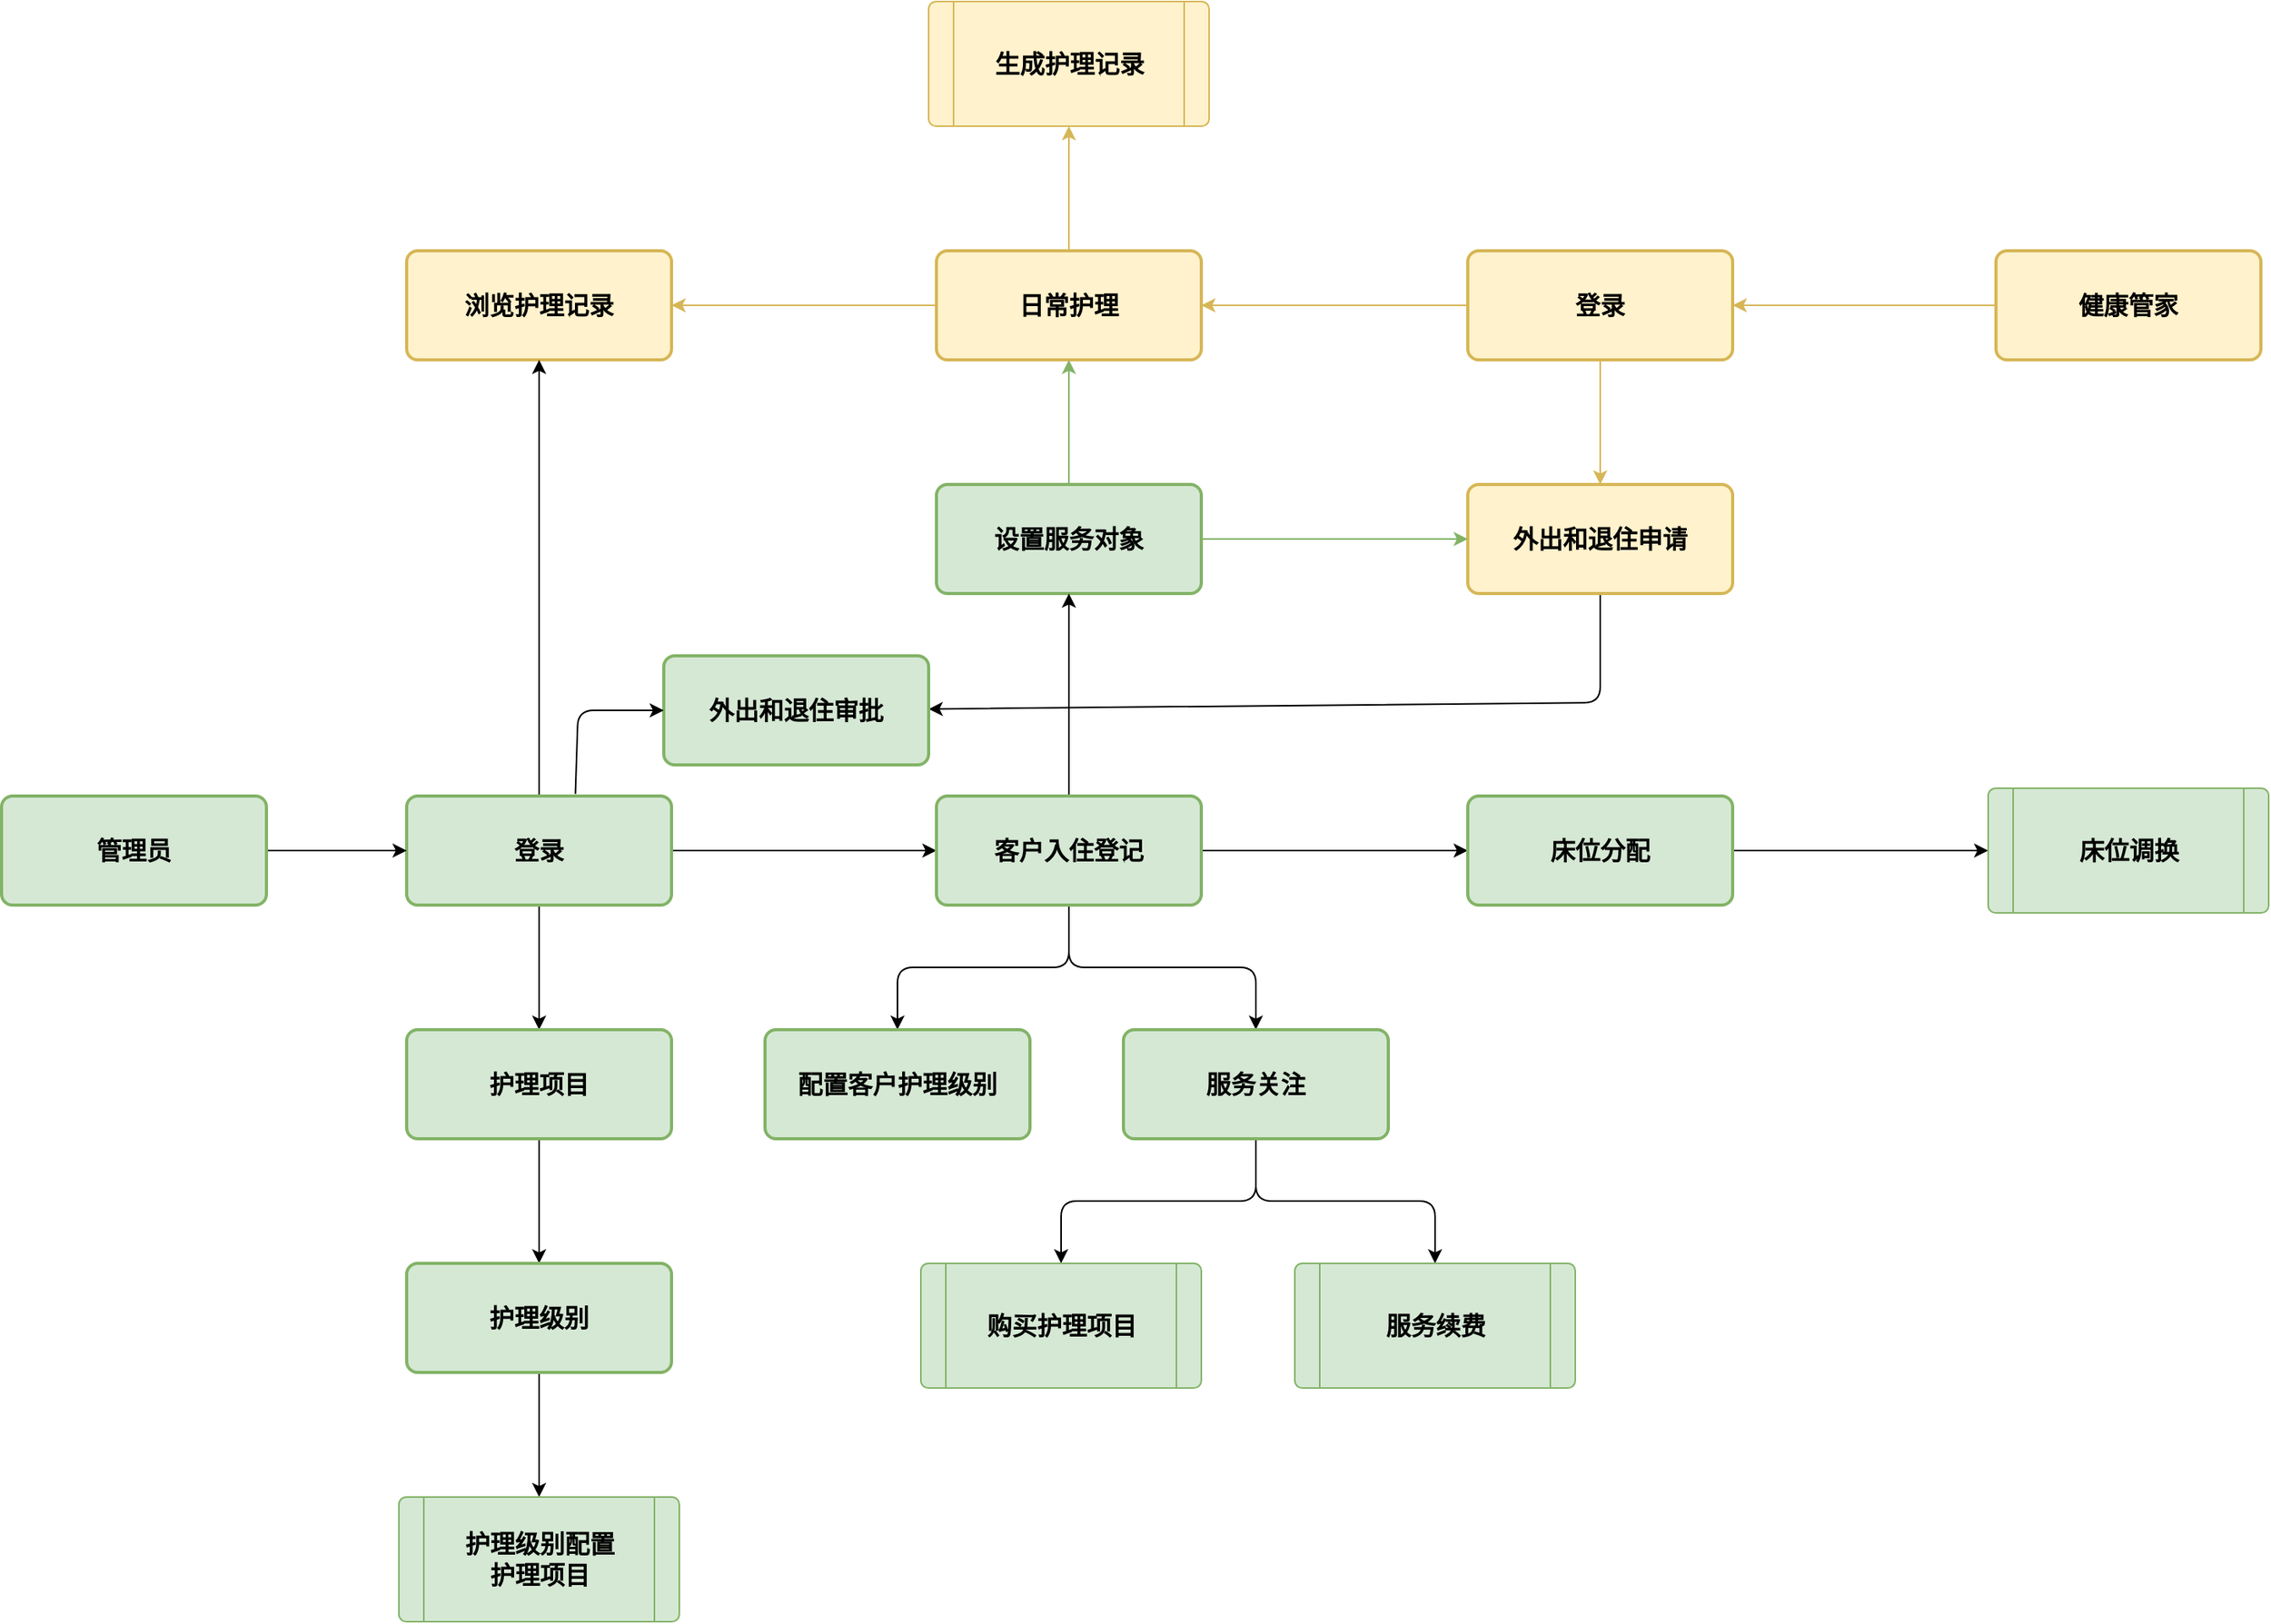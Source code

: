 <mxfile>
    <diagram id="1bw9hVAkKMjzhXOqXtpa" name="第 1 页">
        <mxGraphModel dx="1780" dy="1120" grid="1" gridSize="10" guides="1" tooltips="1" connect="1" arrows="1" fold="1" page="1" pageScale="1" pageWidth="827" pageHeight="1169" math="0" shadow="0">
            <root>
                <mxCell id="0"/>
                <mxCell id="1" parent="0"/>
                <mxCell id="2" value="浏览护理记录" style="rounded=1;whiteSpace=wrap;html=1;absoluteArcSize=1;arcSize=14;strokeWidth=2;fontSize=16;fontStyle=1;fillColor=#fff2cc;strokeColor=#d6b656;" vertex="1" parent="1">
                    <mxGeometry x="390" y="210" width="170" height="70" as="geometry"/>
                </mxCell>
                <mxCell id="33" style="edgeStyle=none;html=1;exitX=0.5;exitY=1;exitDx=0;exitDy=0;fontStyle=1;fontSize=16;" edge="1" parent="1" source="3" target="19">
                    <mxGeometry relative="1" as="geometry">
                        <mxPoint x="1155.429" y="460" as="targetPoint"/>
                        <Array as="points">
                            <mxPoint x="1156" y="500"/>
                        </Array>
                    </mxGeometry>
                </mxCell>
                <mxCell id="3" value="外出和退住申请" style="rounded=1;whiteSpace=wrap;html=1;absoluteArcSize=1;arcSize=14;strokeWidth=2;fontSize=16;fontStyle=1;fillColor=#fff2cc;strokeColor=#d6b656;" vertex="1" parent="1">
                    <mxGeometry x="1071" y="360" width="170" height="70" as="geometry"/>
                </mxCell>
                <mxCell id="14" style="edgeStyle=none;html=1;fillColor=#fff2cc;strokeColor=#d6b656;fontStyle=1;fontSize=16;" edge="1" parent="1" source="4" target="5">
                    <mxGeometry relative="1" as="geometry"/>
                </mxCell>
                <mxCell id="4" value="健康管家" style="rounded=1;whiteSpace=wrap;html=1;absoluteArcSize=1;arcSize=14;strokeWidth=2;fontSize=16;fontStyle=1;fillColor=#fff2cc;strokeColor=#d6b656;" vertex="1" parent="1">
                    <mxGeometry x="1410" y="210" width="170" height="70" as="geometry"/>
                </mxCell>
                <mxCell id="13" style="edgeStyle=none;html=1;fillColor=#fff2cc;strokeColor=#d6b656;fontStyle=1;fontSize=16;" edge="1" parent="1" source="5" target="6">
                    <mxGeometry relative="1" as="geometry"/>
                </mxCell>
                <mxCell id="15" style="edgeStyle=none;html=1;fillColor=#fff2cc;strokeColor=#d6b656;fontStyle=1;fontSize=16;" edge="1" parent="1" source="5" target="3">
                    <mxGeometry relative="1" as="geometry"/>
                </mxCell>
                <mxCell id="5" value="登录" style="rounded=1;whiteSpace=wrap;html=1;absoluteArcSize=1;arcSize=14;strokeWidth=2;fontSize=16;fontStyle=1;fillColor=#fff2cc;strokeColor=#d6b656;" vertex="1" parent="1">
                    <mxGeometry x="1071" y="210" width="170" height="70" as="geometry"/>
                </mxCell>
                <mxCell id="10" style="edgeStyle=none;html=1;entryX=0.5;entryY=1;entryDx=0;entryDy=0;fillColor=#fff2cc;strokeColor=#d6b656;fontStyle=1;fontSize=16;" edge="1" parent="1" source="6" target="7">
                    <mxGeometry relative="1" as="geometry"/>
                </mxCell>
                <mxCell id="11" style="edgeStyle=none;html=1;fillColor=#fff2cc;strokeColor=#d6b656;fontStyle=1;fontSize=16;" edge="1" parent="1" source="6" target="2">
                    <mxGeometry relative="1" as="geometry"/>
                </mxCell>
                <mxCell id="6" value="日常护理" style="rounded=1;whiteSpace=wrap;html=1;absoluteArcSize=1;arcSize=14;strokeWidth=2;fontSize=16;fontStyle=1;fillColor=#fff2cc;strokeColor=#d6b656;" vertex="1" parent="1">
                    <mxGeometry x="730" y="210" width="170" height="70" as="geometry"/>
                </mxCell>
                <mxCell id="7" value="&lt;font&gt;&lt;span&gt;生成护理记录&lt;/span&gt;&lt;/font&gt;" style="verticalLabelPosition=middle;verticalAlign=middle;html=1;shape=process;whiteSpace=wrap;rounded=1;size=0.087;arcSize=6;fillColor=#fff2cc;strokeColor=#d6b656;labelPosition=center;align=center;fontStyle=1;fontSize=16;" vertex="1" parent="1">
                    <mxGeometry x="725" y="50" width="180" height="80" as="geometry"/>
                </mxCell>
                <mxCell id="17" style="edgeStyle=none;html=1;fillColor=#d5e8d4;strokeColor=#82b366;fontStyle=1;fontSize=16;" edge="1" parent="1" source="16" target="3">
                    <mxGeometry relative="1" as="geometry"/>
                </mxCell>
                <mxCell id="18" style="edgeStyle=none;html=1;fillColor=#d5e8d4;strokeColor=#82b366;fontStyle=1;fontSize=16;" edge="1" parent="1" source="16" target="6">
                    <mxGeometry relative="1" as="geometry"/>
                </mxCell>
                <mxCell id="16" value="设置服务对象" style="rounded=1;whiteSpace=wrap;html=1;absoluteArcSize=1;arcSize=14;strokeWidth=2;fontSize=16;fontStyle=1;fillColor=#d5e8d4;strokeColor=#82b366;" vertex="1" parent="1">
                    <mxGeometry x="730" y="360" width="170" height="70" as="geometry"/>
                </mxCell>
                <mxCell id="19" value="&lt;div&gt;&lt;font color=&quot;#000000&quot;&gt;外出和退住审&lt;/font&gt;&lt;span style=&quot;background-color: transparent;&quot;&gt;批&lt;/span&gt;&lt;/div&gt;" style="rounded=1;whiteSpace=wrap;html=1;absoluteArcSize=1;arcSize=14;strokeWidth=2;fontSize=16;fontStyle=1;fillColor=#d5e8d4;strokeColor=#82b366;" vertex="1" parent="1">
                    <mxGeometry x="555" y="470" width="170" height="70" as="geometry"/>
                </mxCell>
                <mxCell id="34" style="edgeStyle=none;html=1;exitX=0.637;exitY=-0.02;exitDx=0;exitDy=0;exitPerimeter=0;fontStyle=1;fontSize=16;" edge="1" parent="1" source="20" target="19">
                    <mxGeometry relative="1" as="geometry">
                        <Array as="points">
                            <mxPoint x="500" y="505"/>
                        </Array>
                    </mxGeometry>
                </mxCell>
                <mxCell id="35" style="edgeStyle=none;html=1;fontStyle=1;fontSize=16;" edge="1" parent="1" source="20" target="2">
                    <mxGeometry relative="1" as="geometry"/>
                </mxCell>
                <mxCell id="37" style="edgeStyle=none;html=1;fontStyle=1;fontSize=16;" edge="1" parent="1" source="20" target="21">
                    <mxGeometry relative="1" as="geometry"/>
                </mxCell>
                <mxCell id="42" style="edgeStyle=none;html=1;fontStyle=1;fontSize=16;" edge="1" parent="1" source="20" target="25">
                    <mxGeometry relative="1" as="geometry"/>
                </mxCell>
                <mxCell id="20" value="登录" style="rounded=1;whiteSpace=wrap;html=1;absoluteArcSize=1;arcSize=14;strokeWidth=2;fontSize=16;fontStyle=1;fillColor=#d5e8d4;strokeColor=#82b366;" vertex="1" parent="1">
                    <mxGeometry x="390" y="560" width="170" height="70" as="geometry"/>
                </mxCell>
                <mxCell id="32" style="edgeStyle=none;html=1;entryX=0.5;entryY=1;entryDx=0;entryDy=0;fontStyle=1;fontSize=16;" edge="1" parent="1" source="21" target="16">
                    <mxGeometry relative="1" as="geometry"/>
                </mxCell>
                <mxCell id="38" style="edgeStyle=none;html=1;fontStyle=1;fontSize=16;" edge="1" parent="1" source="21" target="22">
                    <mxGeometry relative="1" as="geometry"/>
                </mxCell>
                <mxCell id="40" style="edgeStyle=none;html=1;fontStyle=1;fontSize=16;" edge="1" parent="1" source="21" target="26">
                    <mxGeometry relative="1" as="geometry">
                        <Array as="points">
                            <mxPoint x="815" y="670"/>
                            <mxPoint x="705" y="670"/>
                        </Array>
                    </mxGeometry>
                </mxCell>
                <mxCell id="41" style="edgeStyle=none;html=1;fontStyle=1;fontSize=16;" edge="1" parent="1" source="21" target="27">
                    <mxGeometry relative="1" as="geometry">
                        <Array as="points">
                            <mxPoint x="815" y="670"/>
                            <mxPoint x="935" y="670"/>
                        </Array>
                    </mxGeometry>
                </mxCell>
                <mxCell id="21" value="客户入住登记" style="rounded=1;whiteSpace=wrap;html=1;absoluteArcSize=1;arcSize=14;strokeWidth=2;fontSize=16;fontStyle=1;fillColor=#d5e8d4;strokeColor=#82b366;" vertex="1" parent="1">
                    <mxGeometry x="730" y="560" width="170" height="70" as="geometry"/>
                </mxCell>
                <mxCell id="39" style="edgeStyle=none;html=1;fontStyle=1;fontSize=16;" edge="1" parent="1" source="22" target="23">
                    <mxGeometry relative="1" as="geometry"/>
                </mxCell>
                <mxCell id="22" value="床位分配" style="rounded=1;whiteSpace=wrap;html=1;absoluteArcSize=1;arcSize=14;strokeWidth=2;fontSize=16;fontStyle=1;fillColor=#d5e8d4;strokeColor=#82b366;" vertex="1" parent="1">
                    <mxGeometry x="1071" y="560" width="170" height="70" as="geometry"/>
                </mxCell>
                <mxCell id="23" value="&lt;font&gt;&lt;span&gt;床位调换&lt;/span&gt;&lt;/font&gt;" style="verticalLabelPosition=middle;verticalAlign=middle;html=1;shape=process;whiteSpace=wrap;rounded=1;size=0.087;arcSize=6;fillColor=#d5e8d4;strokeColor=#82b366;labelPosition=center;align=center;fontStyle=1;fontSize=16;" vertex="1" parent="1">
                    <mxGeometry x="1405" y="555" width="180" height="80" as="geometry"/>
                </mxCell>
                <mxCell id="36" style="edgeStyle=none;html=1;fontStyle=1;fontSize=16;" edge="1" parent="1" source="24" target="20">
                    <mxGeometry relative="1" as="geometry"/>
                </mxCell>
                <mxCell id="24" value="管理员" style="rounded=1;whiteSpace=wrap;html=1;absoluteArcSize=1;arcSize=14;strokeWidth=2;fontSize=16;fontStyle=1;fillColor=#d5e8d4;strokeColor=#82b366;" vertex="1" parent="1">
                    <mxGeometry x="130" y="560" width="170" height="70" as="geometry"/>
                </mxCell>
                <mxCell id="43" style="edgeStyle=none;html=1;fontStyle=1;fontSize=16;" edge="1" parent="1" source="25" target="30">
                    <mxGeometry relative="1" as="geometry"/>
                </mxCell>
                <mxCell id="25" value="护理项目" style="rounded=1;whiteSpace=wrap;html=1;absoluteArcSize=1;arcSize=14;strokeWidth=2;fontSize=16;fontStyle=1;fillColor=#d5e8d4;strokeColor=#82b366;" vertex="1" parent="1">
                    <mxGeometry x="390" y="710" width="170" height="70" as="geometry"/>
                </mxCell>
                <mxCell id="26" value="配置客户护理级别" style="rounded=1;whiteSpace=wrap;html=1;absoluteArcSize=1;arcSize=14;strokeWidth=2;fontSize=16;fontStyle=1;fillColor=#d5e8d4;strokeColor=#82b366;" vertex="1" parent="1">
                    <mxGeometry x="620" y="710" width="170" height="70" as="geometry"/>
                </mxCell>
                <mxCell id="45" style="edgeStyle=none;html=1;fontStyle=1;fontSize=16;" edge="1" parent="1" source="27" target="28">
                    <mxGeometry relative="1" as="geometry">
                        <Array as="points">
                            <mxPoint x="935" y="820"/>
                            <mxPoint x="810" y="820"/>
                        </Array>
                    </mxGeometry>
                </mxCell>
                <mxCell id="46" style="edgeStyle=none;html=1;fontStyle=1;fontSize=16;" edge="1" parent="1" source="27" target="47">
                    <mxGeometry relative="1" as="geometry">
                        <mxPoint x="1045" y="860" as="targetPoint"/>
                        <Array as="points">
                            <mxPoint x="935" y="820"/>
                            <mxPoint x="1050" y="820"/>
                        </Array>
                    </mxGeometry>
                </mxCell>
                <mxCell id="27" value="服务关注" style="rounded=1;whiteSpace=wrap;html=1;absoluteArcSize=1;arcSize=14;strokeWidth=2;fontSize=16;fontStyle=1;fillColor=#d5e8d4;strokeColor=#82b366;" vertex="1" parent="1">
                    <mxGeometry x="850" y="710" width="170" height="70" as="geometry"/>
                </mxCell>
                <mxCell id="28" value="&lt;font&gt;&lt;span&gt;购买护理项目&lt;/span&gt;&lt;/font&gt;" style="verticalLabelPosition=middle;verticalAlign=middle;html=1;shape=process;whiteSpace=wrap;rounded=1;size=0.087;arcSize=6;fillColor=#d5e8d4;strokeColor=#82b366;labelPosition=center;align=center;fontStyle=1;fontSize=16;" vertex="1" parent="1">
                    <mxGeometry x="720" y="860" width="180" height="80" as="geometry"/>
                </mxCell>
                <mxCell id="44" style="edgeStyle=none;html=1;fontStyle=1;fontSize=16;" edge="1" parent="1" source="30" target="31">
                    <mxGeometry relative="1" as="geometry"/>
                </mxCell>
                <mxCell id="30" value="护理级别" style="rounded=1;whiteSpace=wrap;html=1;absoluteArcSize=1;arcSize=14;strokeWidth=2;fontSize=16;fontStyle=1;fillColor=#d5e8d4;strokeColor=#82b366;" vertex="1" parent="1">
                    <mxGeometry x="390" y="860" width="170" height="70" as="geometry"/>
                </mxCell>
                <mxCell id="31" value="&lt;font&gt;&lt;span&gt;护理级别配置&lt;/span&gt;&lt;/font&gt;&lt;div&gt;&lt;font&gt;&lt;span&gt;护理项目&lt;/span&gt;&lt;/font&gt;&lt;/div&gt;" style="verticalLabelPosition=middle;verticalAlign=middle;html=1;shape=process;whiteSpace=wrap;rounded=1;size=0.087;arcSize=6;fillColor=#d5e8d4;strokeColor=#82b366;labelPosition=center;align=center;fontStyle=1;fontSize=16;" vertex="1" parent="1">
                    <mxGeometry x="385" y="1010" width="180" height="80" as="geometry"/>
                </mxCell>
                <mxCell id="47" value="服务续费" style="verticalLabelPosition=middle;verticalAlign=middle;html=1;shape=process;whiteSpace=wrap;rounded=1;size=0.087;arcSize=6;fillColor=#d5e8d4;strokeColor=#82b366;labelPosition=center;align=center;fontStyle=1;fontSize=16;" vertex="1" parent="1">
                    <mxGeometry x="960" y="860" width="180" height="80" as="geometry"/>
                </mxCell>
            </root>
        </mxGraphModel>
    </diagram>
</mxfile>
